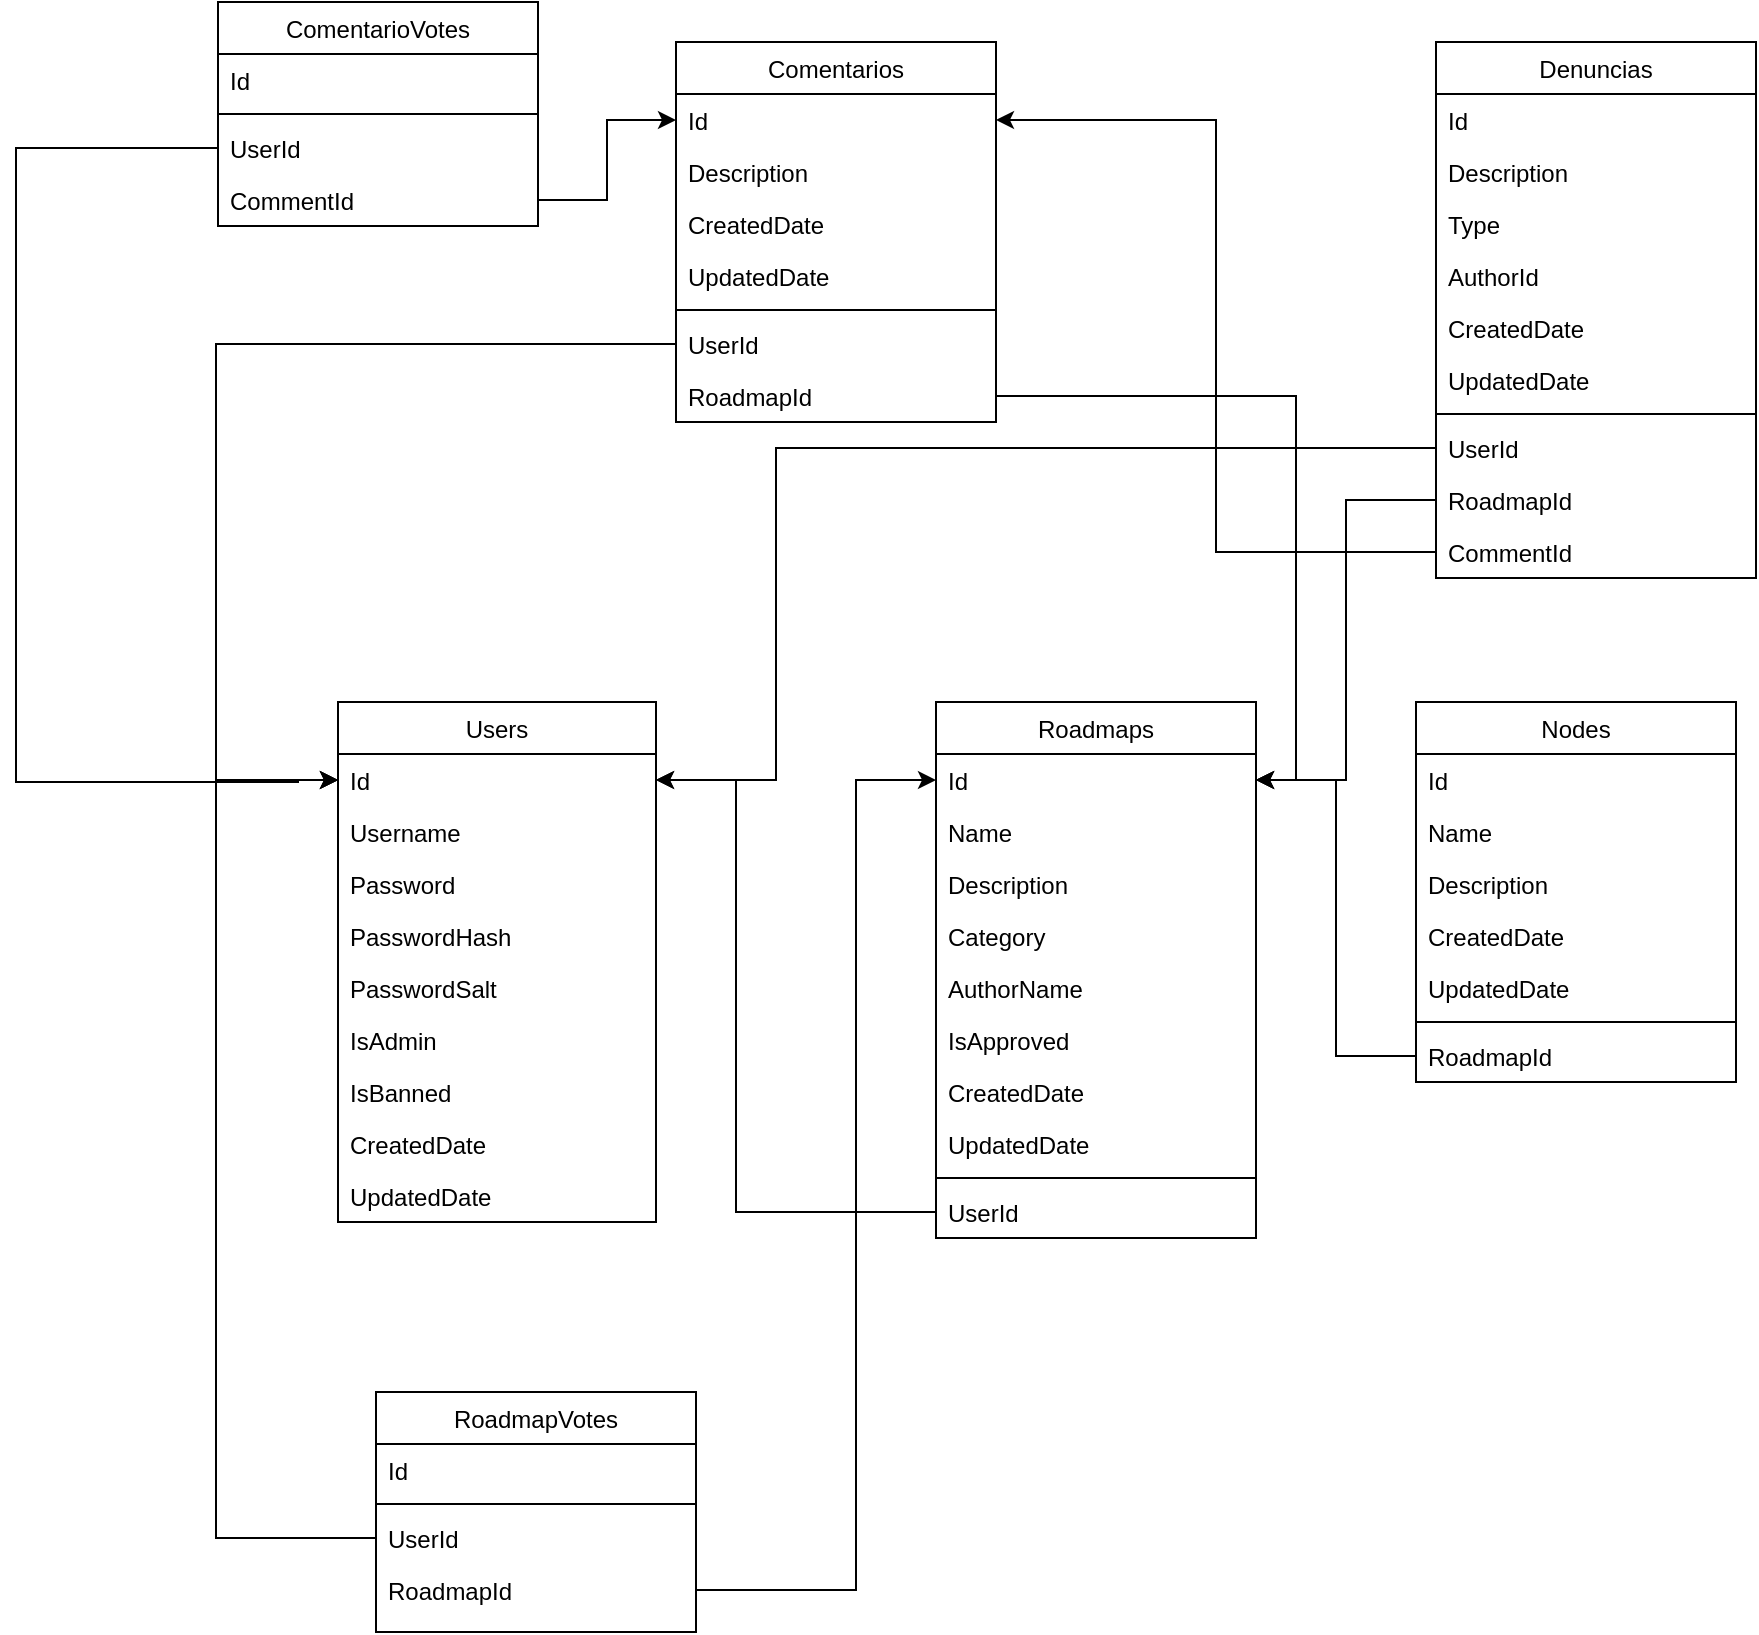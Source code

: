 <mxfile version="21.1.2" type="device">
  <diagram id="C5RBs43oDa-KdzZeNtuy" name="Page-1">
    <mxGraphModel dx="1434" dy="2013" grid="1" gridSize="10" guides="1" tooltips="1" connect="1" arrows="1" fold="1" page="1" pageScale="1" pageWidth="827" pageHeight="1169" math="0" shadow="0">
      <root>
        <mxCell id="WIyWlLk6GJQsqaUBKTNV-0" />
        <mxCell id="WIyWlLk6GJQsqaUBKTNV-1" parent="WIyWlLk6GJQsqaUBKTNV-0" />
        <mxCell id="zkfFHV4jXpPFQw0GAbJ--0" value="Users" style="swimlane;fontStyle=0;align=center;verticalAlign=top;childLayout=stackLayout;horizontal=1;startSize=26;horizontalStack=0;resizeParent=1;resizeLast=0;collapsible=1;marginBottom=0;rounded=0;shadow=0;strokeWidth=1;" parent="WIyWlLk6GJQsqaUBKTNV-1" vertex="1">
          <mxGeometry x="221" y="120" width="159" height="260" as="geometry">
            <mxRectangle x="230" y="140" width="160" height="26" as="alternateBounds" />
          </mxGeometry>
        </mxCell>
        <mxCell id="zkfFHV4jXpPFQw0GAbJ--1" value="Id" style="text;align=left;verticalAlign=top;spacingLeft=4;spacingRight=4;overflow=hidden;rotatable=0;points=[[0,0.5],[1,0.5]];portConstraint=eastwest;" parent="zkfFHV4jXpPFQw0GAbJ--0" vertex="1">
          <mxGeometry y="26" width="159" height="26" as="geometry" />
        </mxCell>
        <mxCell id="zkfFHV4jXpPFQw0GAbJ--2" value="Username" style="text;align=left;verticalAlign=top;spacingLeft=4;spacingRight=4;overflow=hidden;rotatable=0;points=[[0,0.5],[1,0.5]];portConstraint=eastwest;rounded=0;shadow=0;html=0;" parent="zkfFHV4jXpPFQw0GAbJ--0" vertex="1">
          <mxGeometry y="52" width="159" height="26" as="geometry" />
        </mxCell>
        <mxCell id="zkfFHV4jXpPFQw0GAbJ--3" value="Password" style="text;align=left;verticalAlign=top;spacingLeft=4;spacingRight=4;overflow=hidden;rotatable=0;points=[[0,0.5],[1,0.5]];portConstraint=eastwest;rounded=0;shadow=0;html=0;" parent="zkfFHV4jXpPFQw0GAbJ--0" vertex="1">
          <mxGeometry y="78" width="159" height="26" as="geometry" />
        </mxCell>
        <mxCell id="TjPLFuE1WPr3zZgNoXtZ-0" value="PasswordHash" style="text;align=left;verticalAlign=top;spacingLeft=4;spacingRight=4;overflow=hidden;rotatable=0;points=[[0,0.5],[1,0.5]];portConstraint=eastwest;rounded=0;shadow=0;html=0;" vertex="1" parent="zkfFHV4jXpPFQw0GAbJ--0">
          <mxGeometry y="104" width="159" height="26" as="geometry" />
        </mxCell>
        <mxCell id="TjPLFuE1WPr3zZgNoXtZ-4" value="PasswordSalt" style="text;align=left;verticalAlign=top;spacingLeft=4;spacingRight=4;overflow=hidden;rotatable=0;points=[[0,0.5],[1,0.5]];portConstraint=eastwest;rounded=0;shadow=0;html=0;" vertex="1" parent="zkfFHV4jXpPFQw0GAbJ--0">
          <mxGeometry y="130" width="159" height="26" as="geometry" />
        </mxCell>
        <mxCell id="TjPLFuE1WPr3zZgNoXtZ-6" value="IsAdmin" style="text;align=left;verticalAlign=top;spacingLeft=4;spacingRight=4;overflow=hidden;rotatable=0;points=[[0,0.5],[1,0.5]];portConstraint=eastwest;rounded=0;shadow=0;html=0;" vertex="1" parent="zkfFHV4jXpPFQw0GAbJ--0">
          <mxGeometry y="156" width="159" height="26" as="geometry" />
        </mxCell>
        <mxCell id="TjPLFuE1WPr3zZgNoXtZ-7" value="IsBanned" style="text;align=left;verticalAlign=top;spacingLeft=4;spacingRight=4;overflow=hidden;rotatable=0;points=[[0,0.5],[1,0.5]];portConstraint=eastwest;rounded=0;shadow=0;html=0;" vertex="1" parent="zkfFHV4jXpPFQw0GAbJ--0">
          <mxGeometry y="182" width="159" height="26" as="geometry" />
        </mxCell>
        <mxCell id="TjPLFuE1WPr3zZgNoXtZ-8" value="CreatedDate" style="text;align=left;verticalAlign=top;spacingLeft=4;spacingRight=4;overflow=hidden;rotatable=0;points=[[0,0.5],[1,0.5]];portConstraint=eastwest;rounded=0;shadow=0;html=0;" vertex="1" parent="zkfFHV4jXpPFQw0GAbJ--0">
          <mxGeometry y="208" width="159" height="26" as="geometry" />
        </mxCell>
        <mxCell id="TjPLFuE1WPr3zZgNoXtZ-9" value="UpdatedDate" style="text;align=left;verticalAlign=top;spacingLeft=4;spacingRight=4;overflow=hidden;rotatable=0;points=[[0,0.5],[1,0.5]];portConstraint=eastwest;rounded=0;shadow=0;html=0;" vertex="1" parent="zkfFHV4jXpPFQw0GAbJ--0">
          <mxGeometry y="234" width="159" height="26" as="geometry" />
        </mxCell>
        <mxCell id="zkfFHV4jXpPFQw0GAbJ--17" value="Roadmaps" style="swimlane;fontStyle=0;align=center;verticalAlign=top;childLayout=stackLayout;horizontal=1;startSize=26;horizontalStack=0;resizeParent=1;resizeLast=0;collapsible=1;marginBottom=0;rounded=0;shadow=0;strokeWidth=1;" parent="WIyWlLk6GJQsqaUBKTNV-1" vertex="1">
          <mxGeometry x="520" y="120" width="160" height="268" as="geometry">
            <mxRectangle x="550" y="140" width="160" height="26" as="alternateBounds" />
          </mxGeometry>
        </mxCell>
        <mxCell id="zkfFHV4jXpPFQw0GAbJ--18" value="Id" style="text;align=left;verticalAlign=top;spacingLeft=4;spacingRight=4;overflow=hidden;rotatable=0;points=[[0,0.5],[1,0.5]];portConstraint=eastwest;" parent="zkfFHV4jXpPFQw0GAbJ--17" vertex="1">
          <mxGeometry y="26" width="160" height="26" as="geometry" />
        </mxCell>
        <mxCell id="zkfFHV4jXpPFQw0GAbJ--19" value="Name" style="text;align=left;verticalAlign=top;spacingLeft=4;spacingRight=4;overflow=hidden;rotatable=0;points=[[0,0.5],[1,0.5]];portConstraint=eastwest;rounded=0;shadow=0;html=0;" parent="zkfFHV4jXpPFQw0GAbJ--17" vertex="1">
          <mxGeometry y="52" width="160" height="26" as="geometry" />
        </mxCell>
        <mxCell id="zkfFHV4jXpPFQw0GAbJ--20" value="Description" style="text;align=left;verticalAlign=top;spacingLeft=4;spacingRight=4;overflow=hidden;rotatable=0;points=[[0,0.5],[1,0.5]];portConstraint=eastwest;rounded=0;shadow=0;html=0;" parent="zkfFHV4jXpPFQw0GAbJ--17" vertex="1">
          <mxGeometry y="78" width="160" height="26" as="geometry" />
        </mxCell>
        <mxCell id="TjPLFuE1WPr3zZgNoXtZ-10" value="Category" style="text;align=left;verticalAlign=top;spacingLeft=4;spacingRight=4;overflow=hidden;rotatable=0;points=[[0,0.5],[1,0.5]];portConstraint=eastwest;rounded=0;shadow=0;html=0;" vertex="1" parent="zkfFHV4jXpPFQw0GAbJ--17">
          <mxGeometry y="104" width="160" height="26" as="geometry" />
        </mxCell>
        <mxCell id="TjPLFuE1WPr3zZgNoXtZ-11" value="AuthorName" style="text;align=left;verticalAlign=top;spacingLeft=4;spacingRight=4;overflow=hidden;rotatable=0;points=[[0,0.5],[1,0.5]];portConstraint=eastwest;rounded=0;shadow=0;html=0;" vertex="1" parent="zkfFHV4jXpPFQw0GAbJ--17">
          <mxGeometry y="130" width="160" height="26" as="geometry" />
        </mxCell>
        <mxCell id="TjPLFuE1WPr3zZgNoXtZ-12" value="IsApproved" style="text;align=left;verticalAlign=top;spacingLeft=4;spacingRight=4;overflow=hidden;rotatable=0;points=[[0,0.5],[1,0.5]];portConstraint=eastwest;rounded=0;shadow=0;html=0;" vertex="1" parent="zkfFHV4jXpPFQw0GAbJ--17">
          <mxGeometry y="156" width="160" height="26" as="geometry" />
        </mxCell>
        <mxCell id="TjPLFuE1WPr3zZgNoXtZ-13" value="CreatedDate" style="text;align=left;verticalAlign=top;spacingLeft=4;spacingRight=4;overflow=hidden;rotatable=0;points=[[0,0.5],[1,0.5]];portConstraint=eastwest;rounded=0;shadow=0;html=0;" vertex="1" parent="zkfFHV4jXpPFQw0GAbJ--17">
          <mxGeometry y="182" width="160" height="26" as="geometry" />
        </mxCell>
        <mxCell id="TjPLFuE1WPr3zZgNoXtZ-14" value="UpdatedDate" style="text;align=left;verticalAlign=top;spacingLeft=4;spacingRight=4;overflow=hidden;rotatable=0;points=[[0,0.5],[1,0.5]];portConstraint=eastwest;rounded=0;shadow=0;html=0;" vertex="1" parent="zkfFHV4jXpPFQw0GAbJ--17">
          <mxGeometry y="208" width="160" height="26" as="geometry" />
        </mxCell>
        <mxCell id="zkfFHV4jXpPFQw0GAbJ--23" value="" style="line;html=1;strokeWidth=1;align=left;verticalAlign=middle;spacingTop=-1;spacingLeft=3;spacingRight=3;rotatable=0;labelPosition=right;points=[];portConstraint=eastwest;" parent="zkfFHV4jXpPFQw0GAbJ--17" vertex="1">
          <mxGeometry y="234" width="160" height="8" as="geometry" />
        </mxCell>
        <mxCell id="zkfFHV4jXpPFQw0GAbJ--24" value="UserId" style="text;align=left;verticalAlign=top;spacingLeft=4;spacingRight=4;overflow=hidden;rotatable=0;points=[[0,0.5],[1,0.5]];portConstraint=eastwest;" parent="zkfFHV4jXpPFQw0GAbJ--17" vertex="1">
          <mxGeometry y="242" width="160" height="26" as="geometry" />
        </mxCell>
        <mxCell id="bjoW1YC0eo7kp-O1cNPc-0" style="edgeStyle=orthogonalEdgeStyle;rounded=0;orthogonalLoop=1;jettySize=auto;html=1;" parent="WIyWlLk6GJQsqaUBKTNV-1" source="zkfFHV4jXpPFQw0GAbJ--24" target="zkfFHV4jXpPFQw0GAbJ--1" edge="1">
          <mxGeometry relative="1" as="geometry">
            <Array as="points">
              <mxPoint x="420" y="375" />
              <mxPoint x="420" y="159" />
            </Array>
          </mxGeometry>
        </mxCell>
        <mxCell id="bjoW1YC0eo7kp-O1cNPc-1" value="Nodes" style="swimlane;fontStyle=0;align=center;verticalAlign=top;childLayout=stackLayout;horizontal=1;startSize=26;horizontalStack=0;resizeParent=1;resizeLast=0;collapsible=1;marginBottom=0;rounded=0;shadow=0;strokeWidth=1;" parent="WIyWlLk6GJQsqaUBKTNV-1" vertex="1">
          <mxGeometry x="760" y="120" width="160" height="190" as="geometry">
            <mxRectangle x="550" y="140" width="160" height="26" as="alternateBounds" />
          </mxGeometry>
        </mxCell>
        <mxCell id="bjoW1YC0eo7kp-O1cNPc-2" value="Id" style="text;align=left;verticalAlign=top;spacingLeft=4;spacingRight=4;overflow=hidden;rotatable=0;points=[[0,0.5],[1,0.5]];portConstraint=eastwest;" parent="bjoW1YC0eo7kp-O1cNPc-1" vertex="1">
          <mxGeometry y="26" width="160" height="26" as="geometry" />
        </mxCell>
        <mxCell id="bjoW1YC0eo7kp-O1cNPc-3" value="Name" style="text;align=left;verticalAlign=top;spacingLeft=4;spacingRight=4;overflow=hidden;rotatable=0;points=[[0,0.5],[1,0.5]];portConstraint=eastwest;rounded=0;shadow=0;html=0;" parent="bjoW1YC0eo7kp-O1cNPc-1" vertex="1">
          <mxGeometry y="52" width="160" height="26" as="geometry" />
        </mxCell>
        <mxCell id="bjoW1YC0eo7kp-O1cNPc-4" value="Description" style="text;align=left;verticalAlign=top;spacingLeft=4;spacingRight=4;overflow=hidden;rotatable=0;points=[[0,0.5],[1,0.5]];portConstraint=eastwest;rounded=0;shadow=0;html=0;" parent="bjoW1YC0eo7kp-O1cNPc-1" vertex="1">
          <mxGeometry y="78" width="160" height="26" as="geometry" />
        </mxCell>
        <mxCell id="TjPLFuE1WPr3zZgNoXtZ-15" value="CreatedDate" style="text;align=left;verticalAlign=top;spacingLeft=4;spacingRight=4;overflow=hidden;rotatable=0;points=[[0,0.5],[1,0.5]];portConstraint=eastwest;rounded=0;shadow=0;html=0;" vertex="1" parent="bjoW1YC0eo7kp-O1cNPc-1">
          <mxGeometry y="104" width="160" height="26" as="geometry" />
        </mxCell>
        <mxCell id="TjPLFuE1WPr3zZgNoXtZ-18" value="UpdatedDate" style="text;align=left;verticalAlign=top;spacingLeft=4;spacingRight=4;overflow=hidden;rotatable=0;points=[[0,0.5],[1,0.5]];portConstraint=eastwest;rounded=0;shadow=0;html=0;" vertex="1" parent="bjoW1YC0eo7kp-O1cNPc-1">
          <mxGeometry y="130" width="160" height="26" as="geometry" />
        </mxCell>
        <mxCell id="bjoW1YC0eo7kp-O1cNPc-5" value="" style="line;html=1;strokeWidth=1;align=left;verticalAlign=middle;spacingTop=-1;spacingLeft=3;spacingRight=3;rotatable=0;labelPosition=right;points=[];portConstraint=eastwest;" parent="bjoW1YC0eo7kp-O1cNPc-1" vertex="1">
          <mxGeometry y="156" width="160" height="8" as="geometry" />
        </mxCell>
        <mxCell id="bjoW1YC0eo7kp-O1cNPc-6" value="RoadmapId" style="text;align=left;verticalAlign=top;spacingLeft=4;spacingRight=4;overflow=hidden;rotatable=0;points=[[0,0.5],[1,0.5]];portConstraint=eastwest;" parent="bjoW1YC0eo7kp-O1cNPc-1" vertex="1">
          <mxGeometry y="164" width="160" height="26" as="geometry" />
        </mxCell>
        <mxCell id="TjPLFuE1WPr3zZgNoXtZ-19" style="edgeStyle=orthogonalEdgeStyle;rounded=0;orthogonalLoop=1;jettySize=auto;html=1;entryX=1;entryY=0.5;entryDx=0;entryDy=0;" edge="1" parent="WIyWlLk6GJQsqaUBKTNV-1" source="bjoW1YC0eo7kp-O1cNPc-6" target="zkfFHV4jXpPFQw0GAbJ--18">
          <mxGeometry relative="1" as="geometry" />
        </mxCell>
        <mxCell id="TjPLFuE1WPr3zZgNoXtZ-20" value="RoadmapVotes" style="swimlane;fontStyle=0;align=center;verticalAlign=top;childLayout=stackLayout;horizontal=1;startSize=26;horizontalStack=0;resizeParent=1;resizeLast=0;collapsible=1;marginBottom=0;rounded=0;shadow=0;strokeWidth=1;" vertex="1" parent="WIyWlLk6GJQsqaUBKTNV-1">
          <mxGeometry x="240" y="465" width="160" height="120" as="geometry">
            <mxRectangle x="550" y="140" width="160" height="26" as="alternateBounds" />
          </mxGeometry>
        </mxCell>
        <mxCell id="TjPLFuE1WPr3zZgNoXtZ-21" value="Id" style="text;align=left;verticalAlign=top;spacingLeft=4;spacingRight=4;overflow=hidden;rotatable=0;points=[[0,0.5],[1,0.5]];portConstraint=eastwest;" vertex="1" parent="TjPLFuE1WPr3zZgNoXtZ-20">
          <mxGeometry y="26" width="160" height="26" as="geometry" />
        </mxCell>
        <mxCell id="TjPLFuE1WPr3zZgNoXtZ-26" value="" style="line;html=1;strokeWidth=1;align=left;verticalAlign=middle;spacingTop=-1;spacingLeft=3;spacingRight=3;rotatable=0;labelPosition=right;points=[];portConstraint=eastwest;" vertex="1" parent="TjPLFuE1WPr3zZgNoXtZ-20">
          <mxGeometry y="52" width="160" height="8" as="geometry" />
        </mxCell>
        <mxCell id="TjPLFuE1WPr3zZgNoXtZ-28" value="UserId" style="text;align=left;verticalAlign=top;spacingLeft=4;spacingRight=4;overflow=hidden;rotatable=0;points=[[0,0.5],[1,0.5]];portConstraint=eastwest;rounded=0;shadow=0;html=0;" vertex="1" parent="TjPLFuE1WPr3zZgNoXtZ-20">
          <mxGeometry y="60" width="160" height="26" as="geometry" />
        </mxCell>
        <mxCell id="TjPLFuE1WPr3zZgNoXtZ-29" value="RoadmapId" style="text;align=left;verticalAlign=top;spacingLeft=4;spacingRight=4;overflow=hidden;rotatable=0;points=[[0,0.5],[1,0.5]];portConstraint=eastwest;rounded=0;shadow=0;html=0;" vertex="1" parent="TjPLFuE1WPr3zZgNoXtZ-20">
          <mxGeometry y="86" width="160" height="26" as="geometry" />
        </mxCell>
        <mxCell id="TjPLFuE1WPr3zZgNoXtZ-30" style="edgeStyle=orthogonalEdgeStyle;rounded=0;orthogonalLoop=1;jettySize=auto;html=1;entryX=0;entryY=0.5;entryDx=0;entryDy=0;" edge="1" parent="WIyWlLk6GJQsqaUBKTNV-1" source="TjPLFuE1WPr3zZgNoXtZ-28" target="zkfFHV4jXpPFQw0GAbJ--1">
          <mxGeometry relative="1" as="geometry">
            <Array as="points">
              <mxPoint x="160" y="538" />
              <mxPoint x="160" y="159" />
            </Array>
          </mxGeometry>
        </mxCell>
        <mxCell id="TjPLFuE1WPr3zZgNoXtZ-31" style="edgeStyle=orthogonalEdgeStyle;rounded=0;orthogonalLoop=1;jettySize=auto;html=1;entryX=0;entryY=0.5;entryDx=0;entryDy=0;" edge="1" parent="WIyWlLk6GJQsqaUBKTNV-1" source="TjPLFuE1WPr3zZgNoXtZ-29" target="zkfFHV4jXpPFQw0GAbJ--18">
          <mxGeometry relative="1" as="geometry">
            <Array as="points">
              <mxPoint x="480" y="564" />
              <mxPoint x="480" y="159" />
            </Array>
          </mxGeometry>
        </mxCell>
        <mxCell id="TjPLFuE1WPr3zZgNoXtZ-42" value="Comentarios" style="swimlane;fontStyle=0;align=center;verticalAlign=top;childLayout=stackLayout;horizontal=1;startSize=26;horizontalStack=0;resizeParent=1;resizeLast=0;collapsible=1;marginBottom=0;rounded=0;shadow=0;strokeWidth=1;" vertex="1" parent="WIyWlLk6GJQsqaUBKTNV-1">
          <mxGeometry x="390" y="-210" width="160" height="190" as="geometry">
            <mxRectangle x="550" y="140" width="160" height="26" as="alternateBounds" />
          </mxGeometry>
        </mxCell>
        <mxCell id="TjPLFuE1WPr3zZgNoXtZ-43" value="Id" style="text;align=left;verticalAlign=top;spacingLeft=4;spacingRight=4;overflow=hidden;rotatable=0;points=[[0,0.5],[1,0.5]];portConstraint=eastwest;" vertex="1" parent="TjPLFuE1WPr3zZgNoXtZ-42">
          <mxGeometry y="26" width="160" height="26" as="geometry" />
        </mxCell>
        <mxCell id="TjPLFuE1WPr3zZgNoXtZ-44" value="Description" style="text;align=left;verticalAlign=top;spacingLeft=4;spacingRight=4;overflow=hidden;rotatable=0;points=[[0,0.5],[1,0.5]];portConstraint=eastwest;rounded=0;shadow=0;html=0;" vertex="1" parent="TjPLFuE1WPr3zZgNoXtZ-42">
          <mxGeometry y="52" width="160" height="26" as="geometry" />
        </mxCell>
        <mxCell id="TjPLFuE1WPr3zZgNoXtZ-49" value="CreatedDate" style="text;align=left;verticalAlign=top;spacingLeft=4;spacingRight=4;overflow=hidden;rotatable=0;points=[[0,0.5],[1,0.5]];portConstraint=eastwest;rounded=0;shadow=0;html=0;" vertex="1" parent="TjPLFuE1WPr3zZgNoXtZ-42">
          <mxGeometry y="78" width="160" height="26" as="geometry" />
        </mxCell>
        <mxCell id="TjPLFuE1WPr3zZgNoXtZ-50" value="UpdatedDate" style="text;align=left;verticalAlign=top;spacingLeft=4;spacingRight=4;overflow=hidden;rotatable=0;points=[[0,0.5],[1,0.5]];portConstraint=eastwest;rounded=0;shadow=0;html=0;" vertex="1" parent="TjPLFuE1WPr3zZgNoXtZ-42">
          <mxGeometry y="104" width="160" height="26" as="geometry" />
        </mxCell>
        <mxCell id="TjPLFuE1WPr3zZgNoXtZ-51" value="" style="line;html=1;strokeWidth=1;align=left;verticalAlign=middle;spacingTop=-1;spacingLeft=3;spacingRight=3;rotatable=0;labelPosition=right;points=[];portConstraint=eastwest;" vertex="1" parent="TjPLFuE1WPr3zZgNoXtZ-42">
          <mxGeometry y="130" width="160" height="8" as="geometry" />
        </mxCell>
        <mxCell id="TjPLFuE1WPr3zZgNoXtZ-52" value="UserId" style="text;align=left;verticalAlign=top;spacingLeft=4;spacingRight=4;overflow=hidden;rotatable=0;points=[[0,0.5],[1,0.5]];portConstraint=eastwest;" vertex="1" parent="TjPLFuE1WPr3zZgNoXtZ-42">
          <mxGeometry y="138" width="160" height="26" as="geometry" />
        </mxCell>
        <mxCell id="TjPLFuE1WPr3zZgNoXtZ-53" value="RoadmapId" style="text;align=left;verticalAlign=top;spacingLeft=4;spacingRight=4;overflow=hidden;rotatable=0;points=[[0,0.5],[1,0.5]];portConstraint=eastwest;" vertex="1" parent="TjPLFuE1WPr3zZgNoXtZ-42">
          <mxGeometry y="164" width="160" height="26" as="geometry" />
        </mxCell>
        <mxCell id="TjPLFuE1WPr3zZgNoXtZ-54" style="edgeStyle=orthogonalEdgeStyle;rounded=0;orthogonalLoop=1;jettySize=auto;html=1;entryX=0;entryY=0.5;entryDx=0;entryDy=0;" edge="1" parent="WIyWlLk6GJQsqaUBKTNV-1" source="TjPLFuE1WPr3zZgNoXtZ-52" target="zkfFHV4jXpPFQw0GAbJ--1">
          <mxGeometry relative="1" as="geometry">
            <Array as="points">
              <mxPoint x="160" y="-59" />
              <mxPoint x="160" y="159" />
            </Array>
          </mxGeometry>
        </mxCell>
        <mxCell id="TjPLFuE1WPr3zZgNoXtZ-55" style="edgeStyle=orthogonalEdgeStyle;rounded=0;orthogonalLoop=1;jettySize=auto;html=1;entryX=1;entryY=0.5;entryDx=0;entryDy=0;" edge="1" parent="WIyWlLk6GJQsqaUBKTNV-1" source="TjPLFuE1WPr3zZgNoXtZ-53" target="zkfFHV4jXpPFQw0GAbJ--18">
          <mxGeometry relative="1" as="geometry" />
        </mxCell>
        <mxCell id="TjPLFuE1WPr3zZgNoXtZ-56" value="Denuncias" style="swimlane;fontStyle=0;align=center;verticalAlign=top;childLayout=stackLayout;horizontal=1;startSize=26;horizontalStack=0;resizeParent=1;resizeLast=0;collapsible=1;marginBottom=0;rounded=0;shadow=0;strokeWidth=1;" vertex="1" parent="WIyWlLk6GJQsqaUBKTNV-1">
          <mxGeometry x="770" y="-210" width="160" height="268" as="geometry">
            <mxRectangle x="550" y="140" width="160" height="26" as="alternateBounds" />
          </mxGeometry>
        </mxCell>
        <mxCell id="TjPLFuE1WPr3zZgNoXtZ-57" value="Id" style="text;align=left;verticalAlign=top;spacingLeft=4;spacingRight=4;overflow=hidden;rotatable=0;points=[[0,0.5],[1,0.5]];portConstraint=eastwest;" vertex="1" parent="TjPLFuE1WPr3zZgNoXtZ-56">
          <mxGeometry y="26" width="160" height="26" as="geometry" />
        </mxCell>
        <mxCell id="TjPLFuE1WPr3zZgNoXtZ-58" value="Description" style="text;align=left;verticalAlign=top;spacingLeft=4;spacingRight=4;overflow=hidden;rotatable=0;points=[[0,0.5],[1,0.5]];portConstraint=eastwest;rounded=0;shadow=0;html=0;" vertex="1" parent="TjPLFuE1WPr3zZgNoXtZ-56">
          <mxGeometry y="52" width="160" height="26" as="geometry" />
        </mxCell>
        <mxCell id="TjPLFuE1WPr3zZgNoXtZ-64" value="Type" style="text;align=left;verticalAlign=top;spacingLeft=4;spacingRight=4;overflow=hidden;rotatable=0;points=[[0,0.5],[1,0.5]];portConstraint=eastwest;rounded=0;shadow=0;html=0;" vertex="1" parent="TjPLFuE1WPr3zZgNoXtZ-56">
          <mxGeometry y="78" width="160" height="26" as="geometry" />
        </mxCell>
        <mxCell id="TjPLFuE1WPr3zZgNoXtZ-65" value="AuthorId" style="text;align=left;verticalAlign=top;spacingLeft=4;spacingRight=4;overflow=hidden;rotatable=0;points=[[0,0.5],[1,0.5]];portConstraint=eastwest;rounded=0;shadow=0;html=0;" vertex="1" parent="TjPLFuE1WPr3zZgNoXtZ-56">
          <mxGeometry y="104" width="160" height="26" as="geometry" />
        </mxCell>
        <mxCell id="TjPLFuE1WPr3zZgNoXtZ-59" value="CreatedDate" style="text;align=left;verticalAlign=top;spacingLeft=4;spacingRight=4;overflow=hidden;rotatable=0;points=[[0,0.5],[1,0.5]];portConstraint=eastwest;rounded=0;shadow=0;html=0;" vertex="1" parent="TjPLFuE1WPr3zZgNoXtZ-56">
          <mxGeometry y="130" width="160" height="26" as="geometry" />
        </mxCell>
        <mxCell id="TjPLFuE1WPr3zZgNoXtZ-60" value="UpdatedDate" style="text;align=left;verticalAlign=top;spacingLeft=4;spacingRight=4;overflow=hidden;rotatable=0;points=[[0,0.5],[1,0.5]];portConstraint=eastwest;rounded=0;shadow=0;html=0;" vertex="1" parent="TjPLFuE1WPr3zZgNoXtZ-56">
          <mxGeometry y="156" width="160" height="26" as="geometry" />
        </mxCell>
        <mxCell id="TjPLFuE1WPr3zZgNoXtZ-61" value="" style="line;html=1;strokeWidth=1;align=left;verticalAlign=middle;spacingTop=-1;spacingLeft=3;spacingRight=3;rotatable=0;labelPosition=right;points=[];portConstraint=eastwest;" vertex="1" parent="TjPLFuE1WPr3zZgNoXtZ-56">
          <mxGeometry y="182" width="160" height="8" as="geometry" />
        </mxCell>
        <mxCell id="TjPLFuE1WPr3zZgNoXtZ-62" value="UserId" style="text;align=left;verticalAlign=top;spacingLeft=4;spacingRight=4;overflow=hidden;rotatable=0;points=[[0,0.5],[1,0.5]];portConstraint=eastwest;" vertex="1" parent="TjPLFuE1WPr3zZgNoXtZ-56">
          <mxGeometry y="190" width="160" height="26" as="geometry" />
        </mxCell>
        <mxCell id="TjPLFuE1WPr3zZgNoXtZ-63" value="RoadmapId" style="text;align=left;verticalAlign=top;spacingLeft=4;spacingRight=4;overflow=hidden;rotatable=0;points=[[0,0.5],[1,0.5]];portConstraint=eastwest;" vertex="1" parent="TjPLFuE1WPr3zZgNoXtZ-56">
          <mxGeometry y="216" width="160" height="26" as="geometry" />
        </mxCell>
        <mxCell id="TjPLFuE1WPr3zZgNoXtZ-66" value="CommentId" style="text;align=left;verticalAlign=top;spacingLeft=4;spacingRight=4;overflow=hidden;rotatable=0;points=[[0,0.5],[1,0.5]];portConstraint=eastwest;" vertex="1" parent="TjPLFuE1WPr3zZgNoXtZ-56">
          <mxGeometry y="242" width="160" height="26" as="geometry" />
        </mxCell>
        <mxCell id="TjPLFuE1WPr3zZgNoXtZ-67" style="edgeStyle=orthogonalEdgeStyle;rounded=0;orthogonalLoop=1;jettySize=auto;html=1;entryX=1;entryY=0.5;entryDx=0;entryDy=0;" edge="1" parent="WIyWlLk6GJQsqaUBKTNV-1" source="TjPLFuE1WPr3zZgNoXtZ-66" target="TjPLFuE1WPr3zZgNoXtZ-43">
          <mxGeometry relative="1" as="geometry" />
        </mxCell>
        <mxCell id="TjPLFuE1WPr3zZgNoXtZ-68" style="edgeStyle=orthogonalEdgeStyle;rounded=0;orthogonalLoop=1;jettySize=auto;html=1;entryX=1;entryY=0.5;entryDx=0;entryDy=0;" edge="1" parent="WIyWlLk6GJQsqaUBKTNV-1" source="TjPLFuE1WPr3zZgNoXtZ-63" target="zkfFHV4jXpPFQw0GAbJ--18">
          <mxGeometry relative="1" as="geometry" />
        </mxCell>
        <mxCell id="TjPLFuE1WPr3zZgNoXtZ-69" style="edgeStyle=orthogonalEdgeStyle;rounded=0;orthogonalLoop=1;jettySize=auto;html=1;entryX=1;entryY=0.5;entryDx=0;entryDy=0;" edge="1" parent="WIyWlLk6GJQsqaUBKTNV-1" source="TjPLFuE1WPr3zZgNoXtZ-62" target="zkfFHV4jXpPFQw0GAbJ--1">
          <mxGeometry relative="1" as="geometry">
            <Array as="points">
              <mxPoint x="440" y="-7" />
              <mxPoint x="440" y="159" />
            </Array>
          </mxGeometry>
        </mxCell>
        <mxCell id="TjPLFuE1WPr3zZgNoXtZ-70" value="ComentarioVotes" style="swimlane;fontStyle=0;align=center;verticalAlign=top;childLayout=stackLayout;horizontal=1;startSize=26;horizontalStack=0;resizeParent=1;resizeLast=0;collapsible=1;marginBottom=0;rounded=0;shadow=0;strokeWidth=1;" vertex="1" parent="WIyWlLk6GJQsqaUBKTNV-1">
          <mxGeometry x="161" y="-230" width="160" height="112" as="geometry">
            <mxRectangle x="550" y="140" width="160" height="26" as="alternateBounds" />
          </mxGeometry>
        </mxCell>
        <mxCell id="TjPLFuE1WPr3zZgNoXtZ-71" value="Id" style="text;align=left;verticalAlign=top;spacingLeft=4;spacingRight=4;overflow=hidden;rotatable=0;points=[[0,0.5],[1,0.5]];portConstraint=eastwest;" vertex="1" parent="TjPLFuE1WPr3zZgNoXtZ-70">
          <mxGeometry y="26" width="160" height="26" as="geometry" />
        </mxCell>
        <mxCell id="TjPLFuE1WPr3zZgNoXtZ-75" value="" style="line;html=1;strokeWidth=1;align=left;verticalAlign=middle;spacingTop=-1;spacingLeft=3;spacingRight=3;rotatable=0;labelPosition=right;points=[];portConstraint=eastwest;" vertex="1" parent="TjPLFuE1WPr3zZgNoXtZ-70">
          <mxGeometry y="52" width="160" height="8" as="geometry" />
        </mxCell>
        <mxCell id="TjPLFuE1WPr3zZgNoXtZ-76" value="UserId" style="text;align=left;verticalAlign=top;spacingLeft=4;spacingRight=4;overflow=hidden;rotatable=0;points=[[0,0.5],[1,0.5]];portConstraint=eastwest;" vertex="1" parent="TjPLFuE1WPr3zZgNoXtZ-70">
          <mxGeometry y="60" width="160" height="26" as="geometry" />
        </mxCell>
        <mxCell id="TjPLFuE1WPr3zZgNoXtZ-77" value="CommentId" style="text;align=left;verticalAlign=top;spacingLeft=4;spacingRight=4;overflow=hidden;rotatable=0;points=[[0,0.5],[1,0.5]];portConstraint=eastwest;" vertex="1" parent="TjPLFuE1WPr3zZgNoXtZ-70">
          <mxGeometry y="86" width="160" height="26" as="geometry" />
        </mxCell>
        <mxCell id="TjPLFuE1WPr3zZgNoXtZ-78" style="edgeStyle=orthogonalEdgeStyle;rounded=0;orthogonalLoop=1;jettySize=auto;html=1;entryX=0;entryY=0.5;entryDx=0;entryDy=0;" edge="1" parent="WIyWlLk6GJQsqaUBKTNV-1" source="TjPLFuE1WPr3zZgNoXtZ-77" target="TjPLFuE1WPr3zZgNoXtZ-43">
          <mxGeometry relative="1" as="geometry" />
        </mxCell>
        <mxCell id="TjPLFuE1WPr3zZgNoXtZ-79" style="edgeStyle=orthogonalEdgeStyle;rounded=0;orthogonalLoop=1;jettySize=auto;html=1;" edge="1" parent="WIyWlLk6GJQsqaUBKTNV-1" source="TjPLFuE1WPr3zZgNoXtZ-76" target="zkfFHV4jXpPFQw0GAbJ--1">
          <mxGeometry relative="1" as="geometry">
            <Array as="points">
              <mxPoint x="60" y="-157" />
              <mxPoint x="60" y="160" />
              <mxPoint x="201" y="160" />
              <mxPoint x="201" y="159" />
            </Array>
          </mxGeometry>
        </mxCell>
      </root>
    </mxGraphModel>
  </diagram>
</mxfile>
